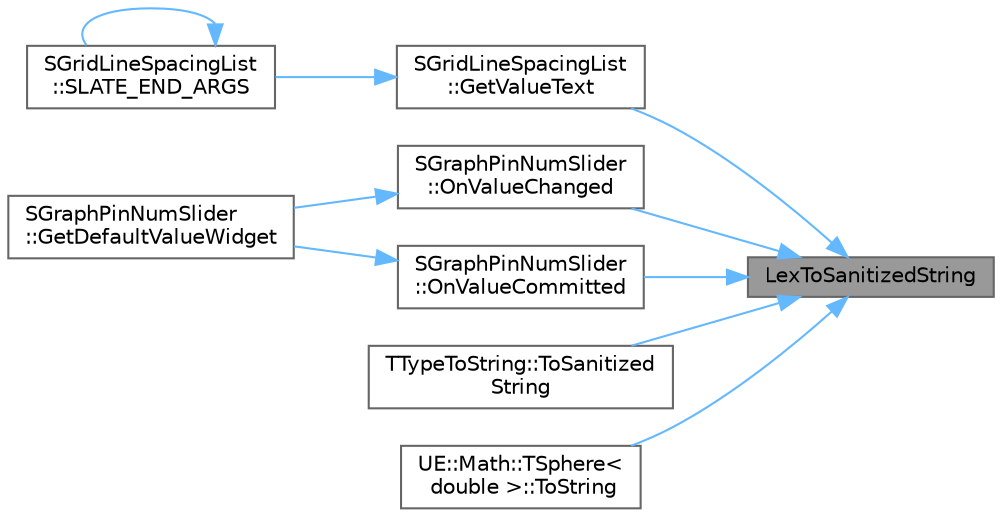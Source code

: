 digraph "LexToSanitizedString"
{
 // INTERACTIVE_SVG=YES
 // LATEX_PDF_SIZE
  bgcolor="transparent";
  edge [fontname=Helvetica,fontsize=10,labelfontname=Helvetica,labelfontsize=10];
  node [fontname=Helvetica,fontsize=10,shape=box,height=0.2,width=0.4];
  rankdir="RL";
  Node1 [id="Node000001",label="LexToSanitizedString",height=0.2,width=0.4,color="gray40", fillcolor="grey60", style="filled", fontcolor="black",tooltip="Helper template to convert to sanitized strings."];
  Node1 -> Node2 [id="edge1_Node000001_Node000002",dir="back",color="steelblue1",style="solid",tooltip=" "];
  Node2 [id="Node000002",label="SGridLineSpacingList\l::GetValueText",height=0.2,width=0.4,color="grey40", fillcolor="white", style="filled",URL="$da/d6b/classSGridLineSpacingList.html#a50851ced5f4175c64e1cb135f1d87a15",tooltip="Get the value text for displaying in the custom entry box."];
  Node2 -> Node3 [id="edge2_Node000002_Node000003",dir="back",color="steelblue1",style="solid",tooltip=" "];
  Node3 [id="Node000003",label="SGridLineSpacingList\l::SLATE_END_ARGS",height=0.2,width=0.4,color="grey40", fillcolor="white", style="filled",URL="$da/d6b/classSGridLineSpacingList.html#a5bb7cffc7fd25f53157c2f1671096ac5",tooltip=" "];
  Node3 -> Node3 [id="edge3_Node000003_Node000003",dir="back",color="steelblue1",style="solid",tooltip=" "];
  Node1 -> Node4 [id="edge4_Node000001_Node000004",dir="back",color="steelblue1",style="solid",tooltip=" "];
  Node4 [id="Node000004",label="SGraphPinNumSlider\l::OnValueChanged",height=0.2,width=0.4,color="grey40", fillcolor="white", style="filled",URL="$d2/d92/classSGraphPinNumSlider.html#aedf1079a06859bc2b2641b887f0e9160",tooltip=" "];
  Node4 -> Node5 [id="edge5_Node000004_Node000005",dir="back",color="steelblue1",style="solid",tooltip=" "];
  Node5 [id="Node000005",label="SGraphPinNumSlider\l::GetDefaultValueWidget",height=0.2,width=0.4,color="grey40", fillcolor="white", style="filled",URL="$d2/d92/classSGraphPinNumSlider.html#a2a70cd205829250c266951ef60333826",tooltip="Build the widget we should put into the 'default value' space, shown when nothing connected."];
  Node1 -> Node6 [id="edge6_Node000001_Node000006",dir="back",color="steelblue1",style="solid",tooltip=" "];
  Node6 [id="Node000006",label="SGraphPinNumSlider\l::OnValueCommitted",height=0.2,width=0.4,color="grey40", fillcolor="white", style="filled",URL="$d2/d92/classSGraphPinNumSlider.html#a32252a925c34530f74e21dcacdb45a04",tooltip=" "];
  Node6 -> Node5 [id="edge7_Node000006_Node000005",dir="back",color="steelblue1",style="solid",tooltip=" "];
  Node1 -> Node7 [id="edge8_Node000001_Node000007",dir="back",color="steelblue1",style="solid",tooltip=" "];
  Node7 [id="Node000007",label="TTypeToString::ToSanitized\lString",height=0.2,width=0.4,color="grey40", fillcolor="white", style="filled",URL="$d7/d44/structTTypeToString.html#aa0ac2671613c3ccba34d56c0390d0435",tooltip=" "];
  Node1 -> Node8 [id="edge9_Node000001_Node000008",dir="back",color="steelblue1",style="solid",tooltip=" "];
  Node8 [id="Node000008",label="UE::Math::TSphere\<\l double \>::ToString",height=0.2,width=0.4,color="grey40", fillcolor="white", style="filled",URL="$d5/d1c/structUE_1_1Math_1_1TSphere.html#abfaae34b7e5f01bcdb5e7fb00d163347",tooltip=" "];
}
